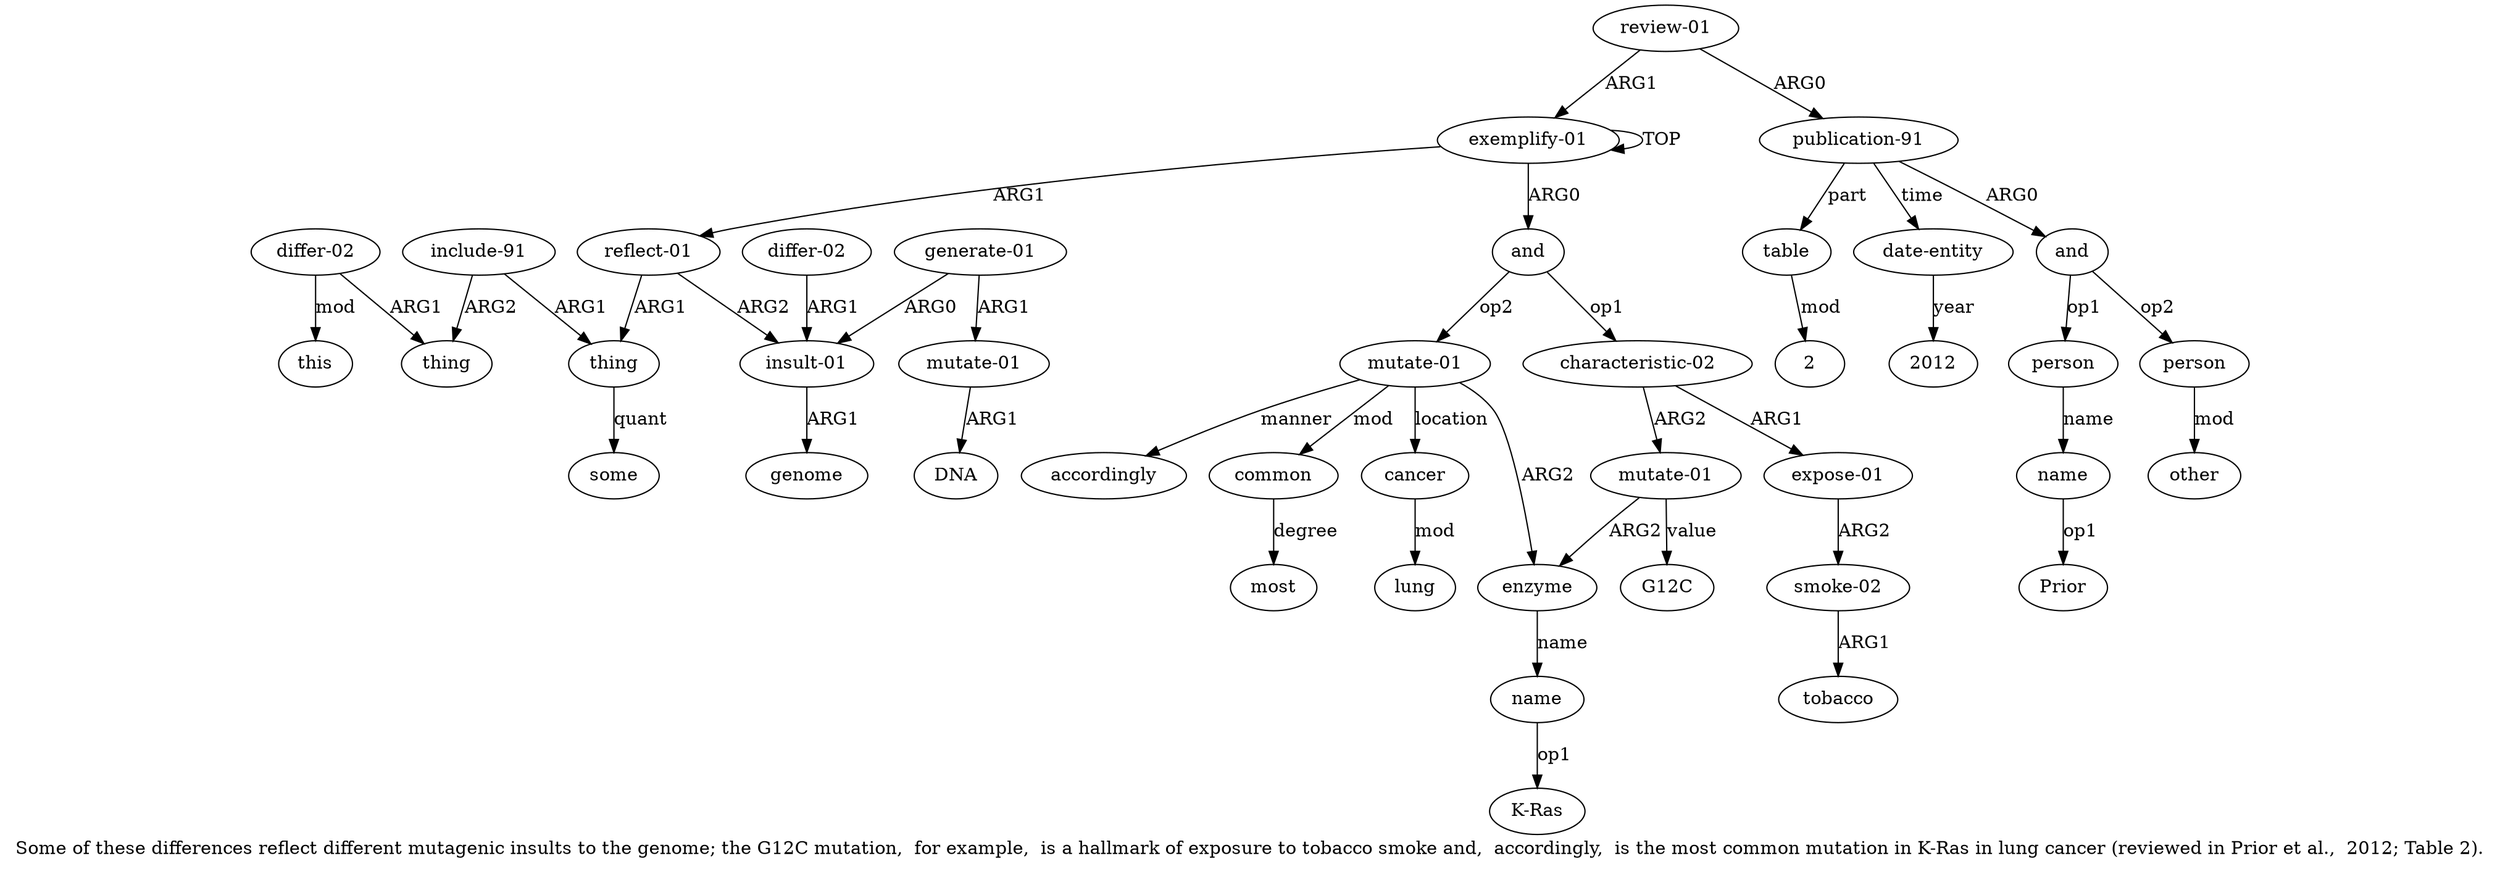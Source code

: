 digraph  {
	graph [label="Some of these differences reflect different mutagenic insults to the genome; the G12C mutation,  for example,  is a hallmark of \
exposure to tobacco smoke and,  accordingly,  is the most common mutation in K-Ras in lung cancer (reviewed in Prior et al.,  2012; \
Table 2)."];
	node [label="\N"];
	a20	 [color=black,
		gold_ind=20,
		gold_label="differ-02",
		label="differ-02",
		test_ind=20,
		test_label="differ-02"];
	a21	 [color=black,
		gold_ind=21,
		gold_label=this,
		label=this,
		test_ind=21,
		test_label=this];
	a20 -> a21 [key=0,
	color=black,
	gold_label=mod,
	label=mod,
	test_label=mod];
a19 [color=black,
	gold_ind=19,
	gold_label=thing,
	label=thing,
	test_ind=19,
	test_label=thing];
a20 -> a19 [key=0,
color=black,
gold_label=ARG1,
label=ARG1,
test_label=ARG1];
a22 [color=black,
gold_ind=22,
gold_label="insult-01",
label="insult-01",
test_ind=22,
test_label="insult-01"];
a23 [color=black,
gold_ind=23,
gold_label=genome,
label=genome,
test_ind=23,
test_label=genome];
a22 -> a23 [key=0,
color=black,
gold_label=ARG1,
label=ARG1,
test_label=ARG1];
a24 [color=black,
gold_ind=24,
gold_label="differ-02",
label="differ-02",
test_ind=24,
test_label="differ-02"];
a24 -> a22 [key=0,
color=black,
gold_label=ARG1,
label=ARG1,
test_label=ARG1];
a25 [color=black,
gold_ind=25,
gold_label="generate-01",
label="generate-01",
test_ind=25,
test_label="generate-01"];
a25 -> a22 [key=0,
color=black,
gold_label=ARG0,
label=ARG0,
test_label=ARG0];
a26 [color=black,
gold_ind=26,
gold_label="mutate-01",
label="mutate-01",
test_ind=26,
test_label="mutate-01"];
a25 -> a26 [key=0,
color=black,
gold_label=ARG1,
label=ARG1,
test_label=ARG1];
a27 [color=black,
gold_ind=27,
gold_label=DNA,
label=DNA,
test_ind=27,
test_label=DNA];
a26 -> a27 [key=0,
color=black,
gold_label=ARG1,
label=ARG1,
test_label=ARG1];
a28 [color=black,
gold_ind=28,
gold_label="review-01",
label="review-01",
test_ind=28,
test_label="review-01"];
a29 [color=black,
gold_ind=29,
gold_label="publication-91",
label="publication-91",
test_ind=29,
test_label="publication-91"];
a28 -> a29 [key=0,
color=black,
gold_label=ARG0,
label=ARG0,
test_label=ARG0];
a0 [color=black,
gold_ind=0,
gold_label="exemplify-01",
label="exemplify-01",
test_ind=0,
test_label="exemplify-01"];
a28 -> a0 [key=0,
color=black,
gold_label=ARG1,
label=ARG1,
test_label=ARG1];
a30 [color=black,
gold_ind=30,
gold_label=and,
label=and,
test_ind=30,
test_label=and];
a29 -> a30 [key=0,
color=black,
gold_label=ARG0,
label=ARG0,
test_label=ARG0];
a36 [color=black,
gold_ind=36,
gold_label=table,
label=table,
test_ind=36,
test_label=table];
a29 -> a36 [key=0,
color=black,
gold_label=part,
label=part,
test_label=part];
a35 [color=black,
gold_ind=35,
gold_label="date-entity",
label="date-entity",
test_ind=35,
test_label="date-entity"];
a29 -> a35 [key=0,
color=black,
gold_label=time,
label=time,
test_label=time];
a31 [color=black,
gold_ind=31,
gold_label=person,
label=person,
test_ind=31,
test_label=person];
a32 [color=black,
gold_ind=32,
gold_label=name,
label=name,
test_ind=32,
test_label=name];
a31 -> a32 [key=0,
color=black,
gold_label=name,
label=name,
test_label=name];
a30 -> a31 [key=0,
color=black,
gold_label=op1,
label=op1,
test_label=op1];
a33 [color=black,
gold_ind=33,
gold_label=person,
label=person,
test_ind=33,
test_label=person];
a30 -> a33 [key=0,
color=black,
gold_label=op2,
label=op2,
test_label=op2];
"a36 2" [color=black,
gold_ind=-1,
gold_label=2,
label=2,
test_ind=-1,
test_label=2];
a36 -> "a36 2" [key=0,
color=black,
gold_label=mod,
label=mod,
test_label=mod];
a34 [color=black,
gold_ind=34,
gold_label=other,
label=other,
test_ind=34,
test_label=other];
a33 -> a34 [key=0,
color=black,
gold_label=mod,
label=mod,
test_label=mod];
"a35 2012" [color=black,
gold_ind=-1,
gold_label=2012,
label=2012,
test_ind=-1,
test_label=2012];
a35 -> "a35 2012" [key=0,
color=black,
gold_label=year,
label=year,
test_label=year];
"a32 Prior" [color=black,
gold_ind=-1,
gold_label=Prior,
label=Prior,
test_ind=-1,
test_label=Prior];
a32 -> "a32 Prior" [key=0,
color=black,
gold_label=op1,
label=op1,
test_label=op1];
a15 [color=black,
gold_ind=15,
gold_label="reflect-01",
label="reflect-01",
test_ind=15,
test_label="reflect-01"];
a15 -> a22 [key=0,
color=black,
gold_label=ARG2,
label=ARG2,
test_label=ARG2];
a16 [color=black,
gold_ind=16,
gold_label=thing,
label=thing,
test_ind=16,
test_label=thing];
a15 -> a16 [key=0,
color=black,
gold_label=ARG1,
label=ARG1,
test_label=ARG1];
a14 [color=black,
gold_ind=14,
gold_label=accordingly,
label=accordingly,
test_ind=14,
test_label=accordingly];
a17 [color=black,
gold_ind=17,
gold_label=some,
label=some,
test_ind=17,
test_label=some];
a16 -> a17 [key=0,
color=black,
gold_label=quant,
label=quant,
test_label=quant];
a11 [color=black,
gold_ind=11,
gold_label=most,
label=most,
test_ind=11,
test_label=most];
a10 [color=black,
gold_ind=10,
gold_label=common,
label=common,
test_ind=10,
test_label=common];
a10 -> a11 [key=0,
color=black,
gold_label=degree,
label=degree,
test_label=degree];
a13 [color=black,
gold_ind=13,
gold_label=lung,
label=lung,
test_ind=13,
test_label=lung];
a12 [color=black,
gold_ind=12,
gold_label=cancer,
label=cancer,
test_ind=12,
test_label=cancer];
a12 -> a13 [key=0,
color=black,
gold_label=mod,
label=mod,
test_label=mod];
a18 [color=black,
gold_ind=18,
gold_label="include-91",
label="include-91",
test_ind=18,
test_label="include-91"];
a18 -> a16 [key=0,
color=black,
gold_label=ARG1,
label=ARG1,
test_label=ARG1];
a18 -> a19 [key=0,
color=black,
gold_label=ARG2,
label=ARG2,
test_label=ARG2];
a1 [color=black,
gold_ind=1,
gold_label=and,
label=and,
test_ind=1,
test_label=and];
a2 [color=black,
gold_ind=2,
gold_label="characteristic-02",
label="characteristic-02",
test_ind=2,
test_label="characteristic-02"];
a1 -> a2 [key=0,
color=black,
gold_label=op1,
label=op1,
test_label=op1];
a9 [color=black,
gold_ind=9,
gold_label="mutate-01",
label="mutate-01",
test_ind=9,
test_label="mutate-01"];
a1 -> a9 [key=0,
color=black,
gold_label=op2,
label=op2,
test_label=op2];
a0 -> a15 [key=0,
color=black,
gold_label=ARG1,
label=ARG1,
test_label=ARG1];
a0 -> a1 [key=0,
color=black,
gold_label=ARG0,
label=ARG0,
test_label=ARG0];
a0 -> a0 [key=0,
color=black,
gold_label=TOP,
label=TOP,
test_label=TOP];
a3 [color=black,
gold_ind=3,
gold_label="expose-01",
label="expose-01",
test_ind=3,
test_label="expose-01"];
a4 [color=black,
gold_ind=4,
gold_label="smoke-02",
label="smoke-02",
test_ind=4,
test_label="smoke-02"];
a3 -> a4 [key=0,
color=black,
gold_label=ARG2,
label=ARG2,
test_label=ARG2];
a2 -> a3 [key=0,
color=black,
gold_label=ARG1,
label=ARG1,
test_label=ARG1];
a6 [color=black,
gold_ind=6,
gold_label="mutate-01",
label="mutate-01",
test_ind=6,
test_label="mutate-01"];
a2 -> a6 [key=0,
color=black,
gold_label=ARG2,
label=ARG2,
test_label=ARG2];
a5 [color=black,
gold_ind=5,
gold_label=tobacco,
label=tobacco,
test_ind=5,
test_label=tobacco];
a4 -> a5 [key=0,
color=black,
gold_label=ARG1,
label=ARG1,
test_label=ARG1];
a7 [color=black,
gold_ind=7,
gold_label=enzyme,
label=enzyme,
test_ind=7,
test_label=enzyme];
a8 [color=black,
gold_ind=8,
gold_label=name,
label=name,
test_ind=8,
test_label=name];
a7 -> a8 [key=0,
color=black,
gold_label=name,
label=name,
test_label=name];
a6 -> a7 [key=0,
color=black,
gold_label=ARG2,
label=ARG2,
test_label=ARG2];
"a6 G12C" [color=black,
gold_ind=-1,
gold_label=G12C,
label=G12C,
test_ind=-1,
test_label=G12C];
a6 -> "a6 G12C" [key=0,
color=black,
gold_label=value,
label=value,
test_label=value];
a9 -> a14 [key=0,
color=black,
gold_label=manner,
label=manner,
test_label=manner];
a9 -> a10 [key=0,
color=black,
gold_label=mod,
label=mod,
test_label=mod];
a9 -> a12 [key=0,
color=black,
gold_label=location,
label=location,
test_label=location];
a9 -> a7 [key=0,
color=black,
gold_label=ARG2,
label=ARG2,
test_label=ARG2];
"a8 K-Ras" [color=black,
gold_ind=-1,
gold_label="K-Ras",
label="K-Ras",
test_ind=-1,
test_label="K-Ras"];
a8 -> "a8 K-Ras" [key=0,
color=black,
gold_label=op1,
label=op1,
test_label=op1];
}
